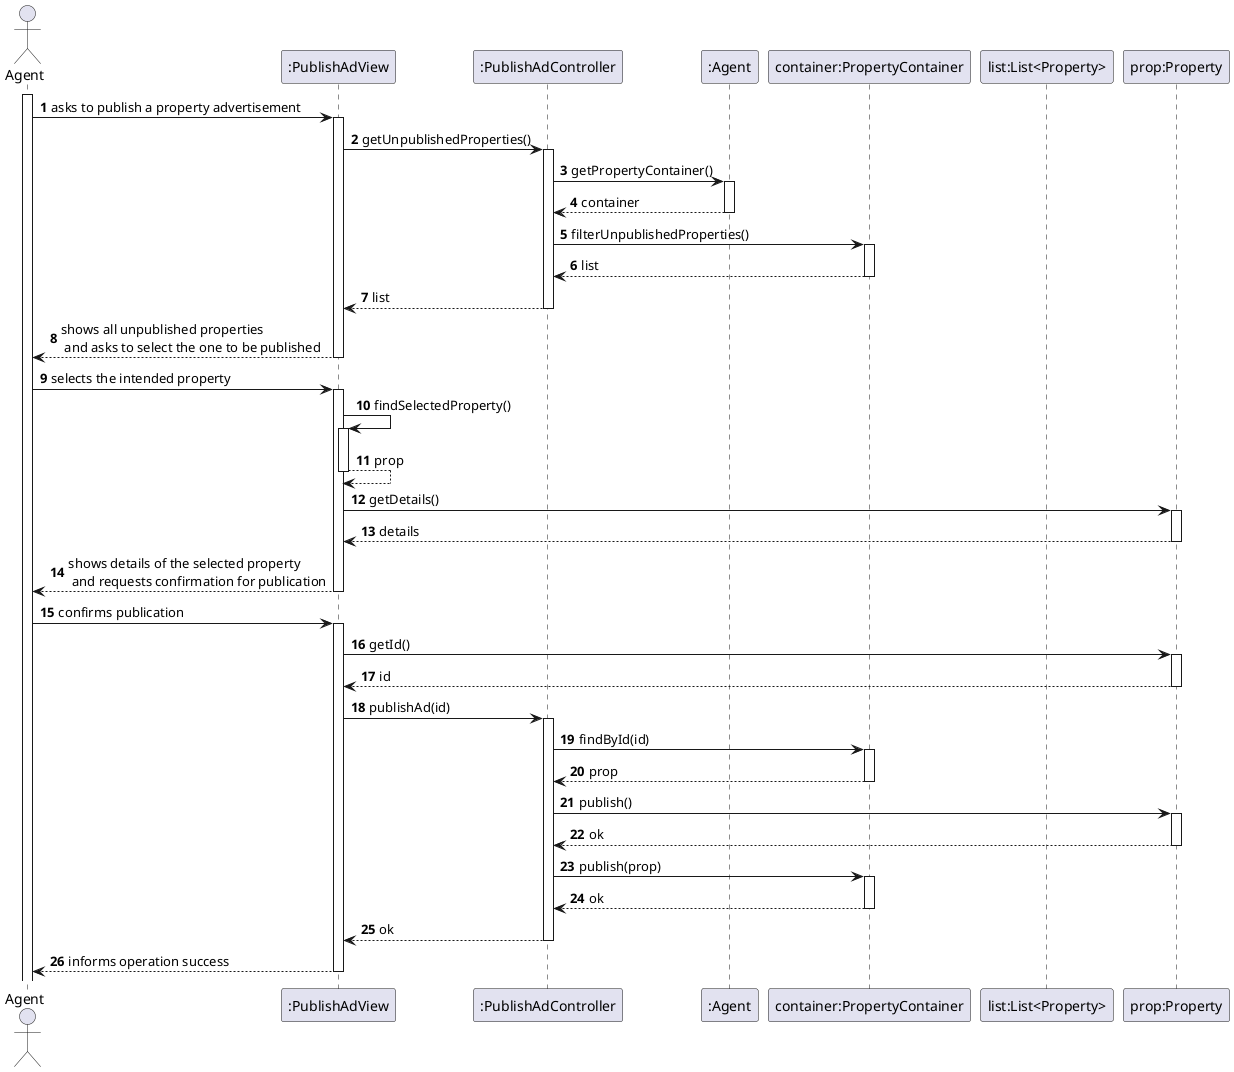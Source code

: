 @startuml
'https://plantuml.com/sequence-diagram

autoactivate on
autonumber

actor "Agent" as User
participant ":PublishAdView" as System
participant ":PublishAdController" as Ctrl
participant ":Agent" as Agent
participant "container:PropertyContainer" as Container
participant "list:List<Property>" as List
participant "prop:Property" as Property

activate User

User -> System: asks to publish a property advertisement
System -> Ctrl: getUnpublishedProperties()
Ctrl -> Agent: getPropertyContainer()
Agent --> Ctrl: container
Ctrl -> Container: filterUnpublishedProperties()
Container --> Ctrl: list
Ctrl --> System: list
System --> User: shows all unpublished properties \n and asks to select the one to be published

User -> System: selects the intended property
System -> System: findSelectedProperty()
System --> System: prop
System -> Property: getDetails()
Property --> System: details
System --> User: shows details of the selected property \n and requests confirmation for publication

User -> System: confirms publication
System -> Property: getId()
Property --> System: id
System -> Ctrl: publishAd(id)
Ctrl -> Container: findById(id)
Container --> Ctrl: prop
Ctrl -> Property: publish()
Property --> Ctrl: ok
Ctrl -> Container: publish(prop)
Container --> Ctrl: ok
Ctrl --> System: ok
System --> User: informs operation success

@enduml
